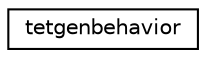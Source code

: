 digraph "Graphical Class Hierarchy"
{
  edge [fontname="Helvetica",fontsize="10",labelfontname="Helvetica",labelfontsize="10"];
  node [fontname="Helvetica",fontsize="10",shape=record];
  rankdir="LR";
  Node0 [label="tetgenbehavior",height=0.2,width=0.4,color="black", fillcolor="white", style="filled",URL="$classtetgenbehavior.html"];
}
